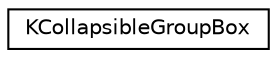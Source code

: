 digraph "Graphical Class Hierarchy"
{
  edge [fontname="Helvetica",fontsize="10",labelfontname="Helvetica",labelfontsize="10"];
  node [fontname="Helvetica",fontsize="10",shape=record];
  rankdir="LR";
  Node0 [label="KCollapsibleGroupBox",height=0.2,width=0.4,color="black", fillcolor="white", style="filled",URL="$classKCollapsibleGroupBox.html",tooltip="A groupbox featuring a clickable header and arrow indicator that can be expanded and collapsed to rev..."];
}
